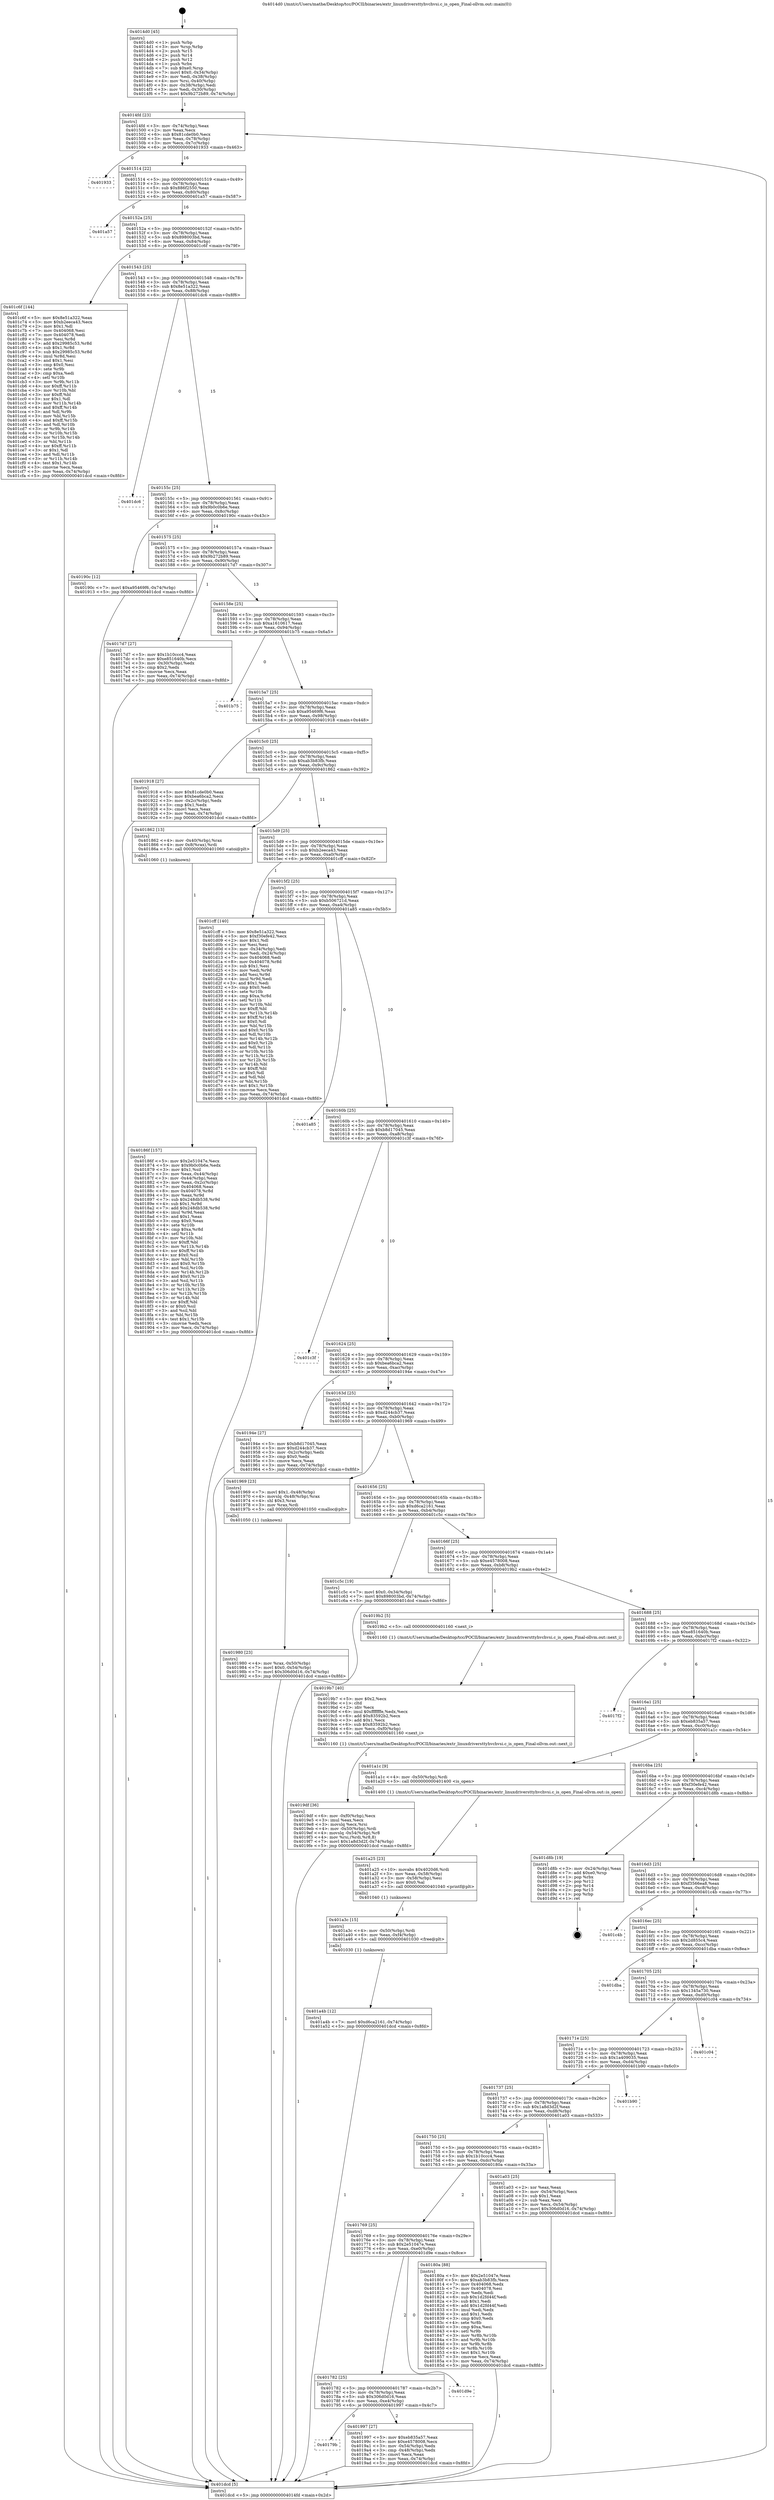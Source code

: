 digraph "0x4014d0" {
  label = "0x4014d0 (/mnt/c/Users/mathe/Desktop/tcc/POCII/binaries/extr_linuxdriversttyhvchvsi.c_is_open_Final-ollvm.out::main(0))"
  labelloc = "t"
  node[shape=record]

  Entry [label="",width=0.3,height=0.3,shape=circle,fillcolor=black,style=filled]
  "0x4014fd" [label="{
     0x4014fd [23]\l
     | [instrs]\l
     &nbsp;&nbsp;0x4014fd \<+3\>: mov -0x74(%rbp),%eax\l
     &nbsp;&nbsp;0x401500 \<+2\>: mov %eax,%ecx\l
     &nbsp;&nbsp;0x401502 \<+6\>: sub $0x81cde0b0,%ecx\l
     &nbsp;&nbsp;0x401508 \<+3\>: mov %eax,-0x78(%rbp)\l
     &nbsp;&nbsp;0x40150b \<+3\>: mov %ecx,-0x7c(%rbp)\l
     &nbsp;&nbsp;0x40150e \<+6\>: je 0000000000401933 \<main+0x463\>\l
  }"]
  "0x401933" [label="{
     0x401933\l
  }", style=dashed]
  "0x401514" [label="{
     0x401514 [22]\l
     | [instrs]\l
     &nbsp;&nbsp;0x401514 \<+5\>: jmp 0000000000401519 \<main+0x49\>\l
     &nbsp;&nbsp;0x401519 \<+3\>: mov -0x78(%rbp),%eax\l
     &nbsp;&nbsp;0x40151c \<+5\>: sub $0x886f2550,%eax\l
     &nbsp;&nbsp;0x401521 \<+3\>: mov %eax,-0x80(%rbp)\l
     &nbsp;&nbsp;0x401524 \<+6\>: je 0000000000401a57 \<main+0x587\>\l
  }"]
  Exit [label="",width=0.3,height=0.3,shape=circle,fillcolor=black,style=filled,peripheries=2]
  "0x401a57" [label="{
     0x401a57\l
  }", style=dashed]
  "0x40152a" [label="{
     0x40152a [25]\l
     | [instrs]\l
     &nbsp;&nbsp;0x40152a \<+5\>: jmp 000000000040152f \<main+0x5f\>\l
     &nbsp;&nbsp;0x40152f \<+3\>: mov -0x78(%rbp),%eax\l
     &nbsp;&nbsp;0x401532 \<+5\>: sub $0x898003bd,%eax\l
     &nbsp;&nbsp;0x401537 \<+6\>: mov %eax,-0x84(%rbp)\l
     &nbsp;&nbsp;0x40153d \<+6\>: je 0000000000401c6f \<main+0x79f\>\l
  }"]
  "0x401a4b" [label="{
     0x401a4b [12]\l
     | [instrs]\l
     &nbsp;&nbsp;0x401a4b \<+7\>: movl $0xd6ca2161,-0x74(%rbp)\l
     &nbsp;&nbsp;0x401a52 \<+5\>: jmp 0000000000401dcd \<main+0x8fd\>\l
  }"]
  "0x401c6f" [label="{
     0x401c6f [144]\l
     | [instrs]\l
     &nbsp;&nbsp;0x401c6f \<+5\>: mov $0x8e51a322,%eax\l
     &nbsp;&nbsp;0x401c74 \<+5\>: mov $0xb2eeca43,%ecx\l
     &nbsp;&nbsp;0x401c79 \<+2\>: mov $0x1,%dl\l
     &nbsp;&nbsp;0x401c7b \<+7\>: mov 0x404068,%esi\l
     &nbsp;&nbsp;0x401c82 \<+7\>: mov 0x404078,%edi\l
     &nbsp;&nbsp;0x401c89 \<+3\>: mov %esi,%r8d\l
     &nbsp;&nbsp;0x401c8c \<+7\>: add $0x29985c53,%r8d\l
     &nbsp;&nbsp;0x401c93 \<+4\>: sub $0x1,%r8d\l
     &nbsp;&nbsp;0x401c97 \<+7\>: sub $0x29985c53,%r8d\l
     &nbsp;&nbsp;0x401c9e \<+4\>: imul %r8d,%esi\l
     &nbsp;&nbsp;0x401ca2 \<+3\>: and $0x1,%esi\l
     &nbsp;&nbsp;0x401ca5 \<+3\>: cmp $0x0,%esi\l
     &nbsp;&nbsp;0x401ca8 \<+4\>: sete %r9b\l
     &nbsp;&nbsp;0x401cac \<+3\>: cmp $0xa,%edi\l
     &nbsp;&nbsp;0x401caf \<+4\>: setl %r10b\l
     &nbsp;&nbsp;0x401cb3 \<+3\>: mov %r9b,%r11b\l
     &nbsp;&nbsp;0x401cb6 \<+4\>: xor $0xff,%r11b\l
     &nbsp;&nbsp;0x401cba \<+3\>: mov %r10b,%bl\l
     &nbsp;&nbsp;0x401cbd \<+3\>: xor $0xff,%bl\l
     &nbsp;&nbsp;0x401cc0 \<+3\>: xor $0x1,%dl\l
     &nbsp;&nbsp;0x401cc3 \<+3\>: mov %r11b,%r14b\l
     &nbsp;&nbsp;0x401cc6 \<+4\>: and $0xff,%r14b\l
     &nbsp;&nbsp;0x401cca \<+3\>: and %dl,%r9b\l
     &nbsp;&nbsp;0x401ccd \<+3\>: mov %bl,%r15b\l
     &nbsp;&nbsp;0x401cd0 \<+4\>: and $0xff,%r15b\l
     &nbsp;&nbsp;0x401cd4 \<+3\>: and %dl,%r10b\l
     &nbsp;&nbsp;0x401cd7 \<+3\>: or %r9b,%r14b\l
     &nbsp;&nbsp;0x401cda \<+3\>: or %r10b,%r15b\l
     &nbsp;&nbsp;0x401cdd \<+3\>: xor %r15b,%r14b\l
     &nbsp;&nbsp;0x401ce0 \<+3\>: or %bl,%r11b\l
     &nbsp;&nbsp;0x401ce3 \<+4\>: xor $0xff,%r11b\l
     &nbsp;&nbsp;0x401ce7 \<+3\>: or $0x1,%dl\l
     &nbsp;&nbsp;0x401cea \<+3\>: and %dl,%r11b\l
     &nbsp;&nbsp;0x401ced \<+3\>: or %r11b,%r14b\l
     &nbsp;&nbsp;0x401cf0 \<+4\>: test $0x1,%r14b\l
     &nbsp;&nbsp;0x401cf4 \<+3\>: cmovne %ecx,%eax\l
     &nbsp;&nbsp;0x401cf7 \<+3\>: mov %eax,-0x74(%rbp)\l
     &nbsp;&nbsp;0x401cfa \<+5\>: jmp 0000000000401dcd \<main+0x8fd\>\l
  }"]
  "0x401543" [label="{
     0x401543 [25]\l
     | [instrs]\l
     &nbsp;&nbsp;0x401543 \<+5\>: jmp 0000000000401548 \<main+0x78\>\l
     &nbsp;&nbsp;0x401548 \<+3\>: mov -0x78(%rbp),%eax\l
     &nbsp;&nbsp;0x40154b \<+5\>: sub $0x8e51a322,%eax\l
     &nbsp;&nbsp;0x401550 \<+6\>: mov %eax,-0x88(%rbp)\l
     &nbsp;&nbsp;0x401556 \<+6\>: je 0000000000401dc6 \<main+0x8f6\>\l
  }"]
  "0x401a3c" [label="{
     0x401a3c [15]\l
     | [instrs]\l
     &nbsp;&nbsp;0x401a3c \<+4\>: mov -0x50(%rbp),%rdi\l
     &nbsp;&nbsp;0x401a40 \<+6\>: mov %eax,-0xf4(%rbp)\l
     &nbsp;&nbsp;0x401a46 \<+5\>: call 0000000000401030 \<free@plt\>\l
     | [calls]\l
     &nbsp;&nbsp;0x401030 \{1\} (unknown)\l
  }"]
  "0x401dc6" [label="{
     0x401dc6\l
  }", style=dashed]
  "0x40155c" [label="{
     0x40155c [25]\l
     | [instrs]\l
     &nbsp;&nbsp;0x40155c \<+5\>: jmp 0000000000401561 \<main+0x91\>\l
     &nbsp;&nbsp;0x401561 \<+3\>: mov -0x78(%rbp),%eax\l
     &nbsp;&nbsp;0x401564 \<+5\>: sub $0x9b0c0b6e,%eax\l
     &nbsp;&nbsp;0x401569 \<+6\>: mov %eax,-0x8c(%rbp)\l
     &nbsp;&nbsp;0x40156f \<+6\>: je 000000000040190c \<main+0x43c\>\l
  }"]
  "0x401a25" [label="{
     0x401a25 [23]\l
     | [instrs]\l
     &nbsp;&nbsp;0x401a25 \<+10\>: movabs $0x4020d6,%rdi\l
     &nbsp;&nbsp;0x401a2f \<+3\>: mov %eax,-0x58(%rbp)\l
     &nbsp;&nbsp;0x401a32 \<+3\>: mov -0x58(%rbp),%esi\l
     &nbsp;&nbsp;0x401a35 \<+2\>: mov $0x0,%al\l
     &nbsp;&nbsp;0x401a37 \<+5\>: call 0000000000401040 \<printf@plt\>\l
     | [calls]\l
     &nbsp;&nbsp;0x401040 \{1\} (unknown)\l
  }"]
  "0x40190c" [label="{
     0x40190c [12]\l
     | [instrs]\l
     &nbsp;&nbsp;0x40190c \<+7\>: movl $0xa95469f6,-0x74(%rbp)\l
     &nbsp;&nbsp;0x401913 \<+5\>: jmp 0000000000401dcd \<main+0x8fd\>\l
  }"]
  "0x401575" [label="{
     0x401575 [25]\l
     | [instrs]\l
     &nbsp;&nbsp;0x401575 \<+5\>: jmp 000000000040157a \<main+0xaa\>\l
     &nbsp;&nbsp;0x40157a \<+3\>: mov -0x78(%rbp),%eax\l
     &nbsp;&nbsp;0x40157d \<+5\>: sub $0x9b272b89,%eax\l
     &nbsp;&nbsp;0x401582 \<+6\>: mov %eax,-0x90(%rbp)\l
     &nbsp;&nbsp;0x401588 \<+6\>: je 00000000004017d7 \<main+0x307\>\l
  }"]
  "0x4019df" [label="{
     0x4019df [36]\l
     | [instrs]\l
     &nbsp;&nbsp;0x4019df \<+6\>: mov -0xf0(%rbp),%ecx\l
     &nbsp;&nbsp;0x4019e5 \<+3\>: imul %eax,%ecx\l
     &nbsp;&nbsp;0x4019e8 \<+3\>: movslq %ecx,%rsi\l
     &nbsp;&nbsp;0x4019eb \<+4\>: mov -0x50(%rbp),%rdi\l
     &nbsp;&nbsp;0x4019ef \<+4\>: movslq -0x54(%rbp),%r8\l
     &nbsp;&nbsp;0x4019f3 \<+4\>: mov %rsi,(%rdi,%r8,8)\l
     &nbsp;&nbsp;0x4019f7 \<+7\>: movl $0x1a8d3d2f,-0x74(%rbp)\l
     &nbsp;&nbsp;0x4019fe \<+5\>: jmp 0000000000401dcd \<main+0x8fd\>\l
  }"]
  "0x4017d7" [label="{
     0x4017d7 [27]\l
     | [instrs]\l
     &nbsp;&nbsp;0x4017d7 \<+5\>: mov $0x1b10ccc4,%eax\l
     &nbsp;&nbsp;0x4017dc \<+5\>: mov $0xe851640b,%ecx\l
     &nbsp;&nbsp;0x4017e1 \<+3\>: mov -0x30(%rbp),%edx\l
     &nbsp;&nbsp;0x4017e4 \<+3\>: cmp $0x2,%edx\l
     &nbsp;&nbsp;0x4017e7 \<+3\>: cmovne %ecx,%eax\l
     &nbsp;&nbsp;0x4017ea \<+3\>: mov %eax,-0x74(%rbp)\l
     &nbsp;&nbsp;0x4017ed \<+5\>: jmp 0000000000401dcd \<main+0x8fd\>\l
  }"]
  "0x40158e" [label="{
     0x40158e [25]\l
     | [instrs]\l
     &nbsp;&nbsp;0x40158e \<+5\>: jmp 0000000000401593 \<main+0xc3\>\l
     &nbsp;&nbsp;0x401593 \<+3\>: mov -0x78(%rbp),%eax\l
     &nbsp;&nbsp;0x401596 \<+5\>: sub $0xa1610617,%eax\l
     &nbsp;&nbsp;0x40159b \<+6\>: mov %eax,-0x94(%rbp)\l
     &nbsp;&nbsp;0x4015a1 \<+6\>: je 0000000000401b75 \<main+0x6a5\>\l
  }"]
  "0x401dcd" [label="{
     0x401dcd [5]\l
     | [instrs]\l
     &nbsp;&nbsp;0x401dcd \<+5\>: jmp 00000000004014fd \<main+0x2d\>\l
  }"]
  "0x4014d0" [label="{
     0x4014d0 [45]\l
     | [instrs]\l
     &nbsp;&nbsp;0x4014d0 \<+1\>: push %rbp\l
     &nbsp;&nbsp;0x4014d1 \<+3\>: mov %rsp,%rbp\l
     &nbsp;&nbsp;0x4014d4 \<+2\>: push %r15\l
     &nbsp;&nbsp;0x4014d6 \<+2\>: push %r14\l
     &nbsp;&nbsp;0x4014d8 \<+2\>: push %r12\l
     &nbsp;&nbsp;0x4014da \<+1\>: push %rbx\l
     &nbsp;&nbsp;0x4014db \<+7\>: sub $0xe0,%rsp\l
     &nbsp;&nbsp;0x4014e2 \<+7\>: movl $0x0,-0x34(%rbp)\l
     &nbsp;&nbsp;0x4014e9 \<+3\>: mov %edi,-0x38(%rbp)\l
     &nbsp;&nbsp;0x4014ec \<+4\>: mov %rsi,-0x40(%rbp)\l
     &nbsp;&nbsp;0x4014f0 \<+3\>: mov -0x38(%rbp),%edi\l
     &nbsp;&nbsp;0x4014f3 \<+3\>: mov %edi,-0x30(%rbp)\l
     &nbsp;&nbsp;0x4014f6 \<+7\>: movl $0x9b272b89,-0x74(%rbp)\l
  }"]
  "0x4019b7" [label="{
     0x4019b7 [40]\l
     | [instrs]\l
     &nbsp;&nbsp;0x4019b7 \<+5\>: mov $0x2,%ecx\l
     &nbsp;&nbsp;0x4019bc \<+1\>: cltd\l
     &nbsp;&nbsp;0x4019bd \<+2\>: idiv %ecx\l
     &nbsp;&nbsp;0x4019bf \<+6\>: imul $0xfffffffe,%edx,%ecx\l
     &nbsp;&nbsp;0x4019c5 \<+6\>: add $0x83592b2,%ecx\l
     &nbsp;&nbsp;0x4019cb \<+3\>: add $0x1,%ecx\l
     &nbsp;&nbsp;0x4019ce \<+6\>: sub $0x83592b2,%ecx\l
     &nbsp;&nbsp;0x4019d4 \<+6\>: mov %ecx,-0xf0(%rbp)\l
     &nbsp;&nbsp;0x4019da \<+5\>: call 0000000000401160 \<next_i\>\l
     | [calls]\l
     &nbsp;&nbsp;0x401160 \{1\} (/mnt/c/Users/mathe/Desktop/tcc/POCII/binaries/extr_linuxdriversttyhvchvsi.c_is_open_Final-ollvm.out::next_i)\l
  }"]
  "0x401b75" [label="{
     0x401b75\l
  }", style=dashed]
  "0x4015a7" [label="{
     0x4015a7 [25]\l
     | [instrs]\l
     &nbsp;&nbsp;0x4015a7 \<+5\>: jmp 00000000004015ac \<main+0xdc\>\l
     &nbsp;&nbsp;0x4015ac \<+3\>: mov -0x78(%rbp),%eax\l
     &nbsp;&nbsp;0x4015af \<+5\>: sub $0xa95469f6,%eax\l
     &nbsp;&nbsp;0x4015b4 \<+6\>: mov %eax,-0x98(%rbp)\l
     &nbsp;&nbsp;0x4015ba \<+6\>: je 0000000000401918 \<main+0x448\>\l
  }"]
  "0x40179b" [label="{
     0x40179b\l
  }", style=dashed]
  "0x401918" [label="{
     0x401918 [27]\l
     | [instrs]\l
     &nbsp;&nbsp;0x401918 \<+5\>: mov $0x81cde0b0,%eax\l
     &nbsp;&nbsp;0x40191d \<+5\>: mov $0xbea6bca2,%ecx\l
     &nbsp;&nbsp;0x401922 \<+3\>: mov -0x2c(%rbp),%edx\l
     &nbsp;&nbsp;0x401925 \<+3\>: cmp $0x1,%edx\l
     &nbsp;&nbsp;0x401928 \<+3\>: cmovl %ecx,%eax\l
     &nbsp;&nbsp;0x40192b \<+3\>: mov %eax,-0x74(%rbp)\l
     &nbsp;&nbsp;0x40192e \<+5\>: jmp 0000000000401dcd \<main+0x8fd\>\l
  }"]
  "0x4015c0" [label="{
     0x4015c0 [25]\l
     | [instrs]\l
     &nbsp;&nbsp;0x4015c0 \<+5\>: jmp 00000000004015c5 \<main+0xf5\>\l
     &nbsp;&nbsp;0x4015c5 \<+3\>: mov -0x78(%rbp),%eax\l
     &nbsp;&nbsp;0x4015c8 \<+5\>: sub $0xab3b83fb,%eax\l
     &nbsp;&nbsp;0x4015cd \<+6\>: mov %eax,-0x9c(%rbp)\l
     &nbsp;&nbsp;0x4015d3 \<+6\>: je 0000000000401862 \<main+0x392\>\l
  }"]
  "0x401997" [label="{
     0x401997 [27]\l
     | [instrs]\l
     &nbsp;&nbsp;0x401997 \<+5\>: mov $0xeb835a57,%eax\l
     &nbsp;&nbsp;0x40199c \<+5\>: mov $0xe4578008,%ecx\l
     &nbsp;&nbsp;0x4019a1 \<+3\>: mov -0x54(%rbp),%edx\l
     &nbsp;&nbsp;0x4019a4 \<+3\>: cmp -0x48(%rbp),%edx\l
     &nbsp;&nbsp;0x4019a7 \<+3\>: cmovl %ecx,%eax\l
     &nbsp;&nbsp;0x4019aa \<+3\>: mov %eax,-0x74(%rbp)\l
     &nbsp;&nbsp;0x4019ad \<+5\>: jmp 0000000000401dcd \<main+0x8fd\>\l
  }"]
  "0x401862" [label="{
     0x401862 [13]\l
     | [instrs]\l
     &nbsp;&nbsp;0x401862 \<+4\>: mov -0x40(%rbp),%rax\l
     &nbsp;&nbsp;0x401866 \<+4\>: mov 0x8(%rax),%rdi\l
     &nbsp;&nbsp;0x40186a \<+5\>: call 0000000000401060 \<atoi@plt\>\l
     | [calls]\l
     &nbsp;&nbsp;0x401060 \{1\} (unknown)\l
  }"]
  "0x4015d9" [label="{
     0x4015d9 [25]\l
     | [instrs]\l
     &nbsp;&nbsp;0x4015d9 \<+5\>: jmp 00000000004015de \<main+0x10e\>\l
     &nbsp;&nbsp;0x4015de \<+3\>: mov -0x78(%rbp),%eax\l
     &nbsp;&nbsp;0x4015e1 \<+5\>: sub $0xb2eeca43,%eax\l
     &nbsp;&nbsp;0x4015e6 \<+6\>: mov %eax,-0xa0(%rbp)\l
     &nbsp;&nbsp;0x4015ec \<+6\>: je 0000000000401cff \<main+0x82f\>\l
  }"]
  "0x401782" [label="{
     0x401782 [25]\l
     | [instrs]\l
     &nbsp;&nbsp;0x401782 \<+5\>: jmp 0000000000401787 \<main+0x2b7\>\l
     &nbsp;&nbsp;0x401787 \<+3\>: mov -0x78(%rbp),%eax\l
     &nbsp;&nbsp;0x40178a \<+5\>: sub $0x306d0d16,%eax\l
     &nbsp;&nbsp;0x40178f \<+6\>: mov %eax,-0xe4(%rbp)\l
     &nbsp;&nbsp;0x401795 \<+6\>: je 0000000000401997 \<main+0x4c7\>\l
  }"]
  "0x401cff" [label="{
     0x401cff [140]\l
     | [instrs]\l
     &nbsp;&nbsp;0x401cff \<+5\>: mov $0x8e51a322,%eax\l
     &nbsp;&nbsp;0x401d04 \<+5\>: mov $0xf30efe42,%ecx\l
     &nbsp;&nbsp;0x401d09 \<+2\>: mov $0x1,%dl\l
     &nbsp;&nbsp;0x401d0b \<+2\>: xor %esi,%esi\l
     &nbsp;&nbsp;0x401d0d \<+3\>: mov -0x34(%rbp),%edi\l
     &nbsp;&nbsp;0x401d10 \<+3\>: mov %edi,-0x24(%rbp)\l
     &nbsp;&nbsp;0x401d13 \<+7\>: mov 0x404068,%edi\l
     &nbsp;&nbsp;0x401d1a \<+8\>: mov 0x404078,%r8d\l
     &nbsp;&nbsp;0x401d22 \<+3\>: sub $0x1,%esi\l
     &nbsp;&nbsp;0x401d25 \<+3\>: mov %edi,%r9d\l
     &nbsp;&nbsp;0x401d28 \<+3\>: add %esi,%r9d\l
     &nbsp;&nbsp;0x401d2b \<+4\>: imul %r9d,%edi\l
     &nbsp;&nbsp;0x401d2f \<+3\>: and $0x1,%edi\l
     &nbsp;&nbsp;0x401d32 \<+3\>: cmp $0x0,%edi\l
     &nbsp;&nbsp;0x401d35 \<+4\>: sete %r10b\l
     &nbsp;&nbsp;0x401d39 \<+4\>: cmp $0xa,%r8d\l
     &nbsp;&nbsp;0x401d3d \<+4\>: setl %r11b\l
     &nbsp;&nbsp;0x401d41 \<+3\>: mov %r10b,%bl\l
     &nbsp;&nbsp;0x401d44 \<+3\>: xor $0xff,%bl\l
     &nbsp;&nbsp;0x401d47 \<+3\>: mov %r11b,%r14b\l
     &nbsp;&nbsp;0x401d4a \<+4\>: xor $0xff,%r14b\l
     &nbsp;&nbsp;0x401d4e \<+3\>: xor $0x0,%dl\l
     &nbsp;&nbsp;0x401d51 \<+3\>: mov %bl,%r15b\l
     &nbsp;&nbsp;0x401d54 \<+4\>: and $0x0,%r15b\l
     &nbsp;&nbsp;0x401d58 \<+3\>: and %dl,%r10b\l
     &nbsp;&nbsp;0x401d5b \<+3\>: mov %r14b,%r12b\l
     &nbsp;&nbsp;0x401d5e \<+4\>: and $0x0,%r12b\l
     &nbsp;&nbsp;0x401d62 \<+3\>: and %dl,%r11b\l
     &nbsp;&nbsp;0x401d65 \<+3\>: or %r10b,%r15b\l
     &nbsp;&nbsp;0x401d68 \<+3\>: or %r11b,%r12b\l
     &nbsp;&nbsp;0x401d6b \<+3\>: xor %r12b,%r15b\l
     &nbsp;&nbsp;0x401d6e \<+3\>: or %r14b,%bl\l
     &nbsp;&nbsp;0x401d71 \<+3\>: xor $0xff,%bl\l
     &nbsp;&nbsp;0x401d74 \<+3\>: or $0x0,%dl\l
     &nbsp;&nbsp;0x401d77 \<+2\>: and %dl,%bl\l
     &nbsp;&nbsp;0x401d79 \<+3\>: or %bl,%r15b\l
     &nbsp;&nbsp;0x401d7c \<+4\>: test $0x1,%r15b\l
     &nbsp;&nbsp;0x401d80 \<+3\>: cmovne %ecx,%eax\l
     &nbsp;&nbsp;0x401d83 \<+3\>: mov %eax,-0x74(%rbp)\l
     &nbsp;&nbsp;0x401d86 \<+5\>: jmp 0000000000401dcd \<main+0x8fd\>\l
  }"]
  "0x4015f2" [label="{
     0x4015f2 [25]\l
     | [instrs]\l
     &nbsp;&nbsp;0x4015f2 \<+5\>: jmp 00000000004015f7 \<main+0x127\>\l
     &nbsp;&nbsp;0x4015f7 \<+3\>: mov -0x78(%rbp),%eax\l
     &nbsp;&nbsp;0x4015fa \<+5\>: sub $0xb506721d,%eax\l
     &nbsp;&nbsp;0x4015ff \<+6\>: mov %eax,-0xa4(%rbp)\l
     &nbsp;&nbsp;0x401605 \<+6\>: je 0000000000401a85 \<main+0x5b5\>\l
  }"]
  "0x401d9e" [label="{
     0x401d9e\l
  }", style=dashed]
  "0x401a85" [label="{
     0x401a85\l
  }", style=dashed]
  "0x40160b" [label="{
     0x40160b [25]\l
     | [instrs]\l
     &nbsp;&nbsp;0x40160b \<+5\>: jmp 0000000000401610 \<main+0x140\>\l
     &nbsp;&nbsp;0x401610 \<+3\>: mov -0x78(%rbp),%eax\l
     &nbsp;&nbsp;0x401613 \<+5\>: sub $0xb8d17045,%eax\l
     &nbsp;&nbsp;0x401618 \<+6\>: mov %eax,-0xa8(%rbp)\l
     &nbsp;&nbsp;0x40161e \<+6\>: je 0000000000401c3f \<main+0x76f\>\l
  }"]
  "0x401980" [label="{
     0x401980 [23]\l
     | [instrs]\l
     &nbsp;&nbsp;0x401980 \<+4\>: mov %rax,-0x50(%rbp)\l
     &nbsp;&nbsp;0x401984 \<+7\>: movl $0x0,-0x54(%rbp)\l
     &nbsp;&nbsp;0x40198b \<+7\>: movl $0x306d0d16,-0x74(%rbp)\l
     &nbsp;&nbsp;0x401992 \<+5\>: jmp 0000000000401dcd \<main+0x8fd\>\l
  }"]
  "0x401c3f" [label="{
     0x401c3f\l
  }", style=dashed]
  "0x401624" [label="{
     0x401624 [25]\l
     | [instrs]\l
     &nbsp;&nbsp;0x401624 \<+5\>: jmp 0000000000401629 \<main+0x159\>\l
     &nbsp;&nbsp;0x401629 \<+3\>: mov -0x78(%rbp),%eax\l
     &nbsp;&nbsp;0x40162c \<+5\>: sub $0xbea6bca2,%eax\l
     &nbsp;&nbsp;0x401631 \<+6\>: mov %eax,-0xac(%rbp)\l
     &nbsp;&nbsp;0x401637 \<+6\>: je 000000000040194e \<main+0x47e\>\l
  }"]
  "0x40186f" [label="{
     0x40186f [157]\l
     | [instrs]\l
     &nbsp;&nbsp;0x40186f \<+5\>: mov $0x2e51047e,%ecx\l
     &nbsp;&nbsp;0x401874 \<+5\>: mov $0x9b0c0b6e,%edx\l
     &nbsp;&nbsp;0x401879 \<+3\>: mov $0x1,%sil\l
     &nbsp;&nbsp;0x40187c \<+3\>: mov %eax,-0x44(%rbp)\l
     &nbsp;&nbsp;0x40187f \<+3\>: mov -0x44(%rbp),%eax\l
     &nbsp;&nbsp;0x401882 \<+3\>: mov %eax,-0x2c(%rbp)\l
     &nbsp;&nbsp;0x401885 \<+7\>: mov 0x404068,%eax\l
     &nbsp;&nbsp;0x40188c \<+8\>: mov 0x404078,%r8d\l
     &nbsp;&nbsp;0x401894 \<+3\>: mov %eax,%r9d\l
     &nbsp;&nbsp;0x401897 \<+7\>: sub $0x248db538,%r9d\l
     &nbsp;&nbsp;0x40189e \<+4\>: sub $0x1,%r9d\l
     &nbsp;&nbsp;0x4018a2 \<+7\>: add $0x248db538,%r9d\l
     &nbsp;&nbsp;0x4018a9 \<+4\>: imul %r9d,%eax\l
     &nbsp;&nbsp;0x4018ad \<+3\>: and $0x1,%eax\l
     &nbsp;&nbsp;0x4018b0 \<+3\>: cmp $0x0,%eax\l
     &nbsp;&nbsp;0x4018b3 \<+4\>: sete %r10b\l
     &nbsp;&nbsp;0x4018b7 \<+4\>: cmp $0xa,%r8d\l
     &nbsp;&nbsp;0x4018bb \<+4\>: setl %r11b\l
     &nbsp;&nbsp;0x4018bf \<+3\>: mov %r10b,%bl\l
     &nbsp;&nbsp;0x4018c2 \<+3\>: xor $0xff,%bl\l
     &nbsp;&nbsp;0x4018c5 \<+3\>: mov %r11b,%r14b\l
     &nbsp;&nbsp;0x4018c8 \<+4\>: xor $0xff,%r14b\l
     &nbsp;&nbsp;0x4018cc \<+4\>: xor $0x0,%sil\l
     &nbsp;&nbsp;0x4018d0 \<+3\>: mov %bl,%r15b\l
     &nbsp;&nbsp;0x4018d3 \<+4\>: and $0x0,%r15b\l
     &nbsp;&nbsp;0x4018d7 \<+3\>: and %sil,%r10b\l
     &nbsp;&nbsp;0x4018da \<+3\>: mov %r14b,%r12b\l
     &nbsp;&nbsp;0x4018dd \<+4\>: and $0x0,%r12b\l
     &nbsp;&nbsp;0x4018e1 \<+3\>: and %sil,%r11b\l
     &nbsp;&nbsp;0x4018e4 \<+3\>: or %r10b,%r15b\l
     &nbsp;&nbsp;0x4018e7 \<+3\>: or %r11b,%r12b\l
     &nbsp;&nbsp;0x4018ea \<+3\>: xor %r12b,%r15b\l
     &nbsp;&nbsp;0x4018ed \<+3\>: or %r14b,%bl\l
     &nbsp;&nbsp;0x4018f0 \<+3\>: xor $0xff,%bl\l
     &nbsp;&nbsp;0x4018f3 \<+4\>: or $0x0,%sil\l
     &nbsp;&nbsp;0x4018f7 \<+3\>: and %sil,%bl\l
     &nbsp;&nbsp;0x4018fa \<+3\>: or %bl,%r15b\l
     &nbsp;&nbsp;0x4018fd \<+4\>: test $0x1,%r15b\l
     &nbsp;&nbsp;0x401901 \<+3\>: cmovne %edx,%ecx\l
     &nbsp;&nbsp;0x401904 \<+3\>: mov %ecx,-0x74(%rbp)\l
     &nbsp;&nbsp;0x401907 \<+5\>: jmp 0000000000401dcd \<main+0x8fd\>\l
  }"]
  "0x40194e" [label="{
     0x40194e [27]\l
     | [instrs]\l
     &nbsp;&nbsp;0x40194e \<+5\>: mov $0xb8d17045,%eax\l
     &nbsp;&nbsp;0x401953 \<+5\>: mov $0xd244cb37,%ecx\l
     &nbsp;&nbsp;0x401958 \<+3\>: mov -0x2c(%rbp),%edx\l
     &nbsp;&nbsp;0x40195b \<+3\>: cmp $0x0,%edx\l
     &nbsp;&nbsp;0x40195e \<+3\>: cmove %ecx,%eax\l
     &nbsp;&nbsp;0x401961 \<+3\>: mov %eax,-0x74(%rbp)\l
     &nbsp;&nbsp;0x401964 \<+5\>: jmp 0000000000401dcd \<main+0x8fd\>\l
  }"]
  "0x40163d" [label="{
     0x40163d [25]\l
     | [instrs]\l
     &nbsp;&nbsp;0x40163d \<+5\>: jmp 0000000000401642 \<main+0x172\>\l
     &nbsp;&nbsp;0x401642 \<+3\>: mov -0x78(%rbp),%eax\l
     &nbsp;&nbsp;0x401645 \<+5\>: sub $0xd244cb37,%eax\l
     &nbsp;&nbsp;0x40164a \<+6\>: mov %eax,-0xb0(%rbp)\l
     &nbsp;&nbsp;0x401650 \<+6\>: je 0000000000401969 \<main+0x499\>\l
  }"]
  "0x401769" [label="{
     0x401769 [25]\l
     | [instrs]\l
     &nbsp;&nbsp;0x401769 \<+5\>: jmp 000000000040176e \<main+0x29e\>\l
     &nbsp;&nbsp;0x40176e \<+3\>: mov -0x78(%rbp),%eax\l
     &nbsp;&nbsp;0x401771 \<+5\>: sub $0x2e51047e,%eax\l
     &nbsp;&nbsp;0x401776 \<+6\>: mov %eax,-0xe0(%rbp)\l
     &nbsp;&nbsp;0x40177c \<+6\>: je 0000000000401d9e \<main+0x8ce\>\l
  }"]
  "0x401969" [label="{
     0x401969 [23]\l
     | [instrs]\l
     &nbsp;&nbsp;0x401969 \<+7\>: movl $0x1,-0x48(%rbp)\l
     &nbsp;&nbsp;0x401970 \<+4\>: movslq -0x48(%rbp),%rax\l
     &nbsp;&nbsp;0x401974 \<+4\>: shl $0x3,%rax\l
     &nbsp;&nbsp;0x401978 \<+3\>: mov %rax,%rdi\l
     &nbsp;&nbsp;0x40197b \<+5\>: call 0000000000401050 \<malloc@plt\>\l
     | [calls]\l
     &nbsp;&nbsp;0x401050 \{1\} (unknown)\l
  }"]
  "0x401656" [label="{
     0x401656 [25]\l
     | [instrs]\l
     &nbsp;&nbsp;0x401656 \<+5\>: jmp 000000000040165b \<main+0x18b\>\l
     &nbsp;&nbsp;0x40165b \<+3\>: mov -0x78(%rbp),%eax\l
     &nbsp;&nbsp;0x40165e \<+5\>: sub $0xd6ca2161,%eax\l
     &nbsp;&nbsp;0x401663 \<+6\>: mov %eax,-0xb4(%rbp)\l
     &nbsp;&nbsp;0x401669 \<+6\>: je 0000000000401c5c \<main+0x78c\>\l
  }"]
  "0x40180a" [label="{
     0x40180a [88]\l
     | [instrs]\l
     &nbsp;&nbsp;0x40180a \<+5\>: mov $0x2e51047e,%eax\l
     &nbsp;&nbsp;0x40180f \<+5\>: mov $0xab3b83fb,%ecx\l
     &nbsp;&nbsp;0x401814 \<+7\>: mov 0x404068,%edx\l
     &nbsp;&nbsp;0x40181b \<+7\>: mov 0x404078,%esi\l
     &nbsp;&nbsp;0x401822 \<+2\>: mov %edx,%edi\l
     &nbsp;&nbsp;0x401824 \<+6\>: sub $0x1d2fd44f,%edi\l
     &nbsp;&nbsp;0x40182a \<+3\>: sub $0x1,%edi\l
     &nbsp;&nbsp;0x40182d \<+6\>: add $0x1d2fd44f,%edi\l
     &nbsp;&nbsp;0x401833 \<+3\>: imul %edi,%edx\l
     &nbsp;&nbsp;0x401836 \<+3\>: and $0x1,%edx\l
     &nbsp;&nbsp;0x401839 \<+3\>: cmp $0x0,%edx\l
     &nbsp;&nbsp;0x40183c \<+4\>: sete %r8b\l
     &nbsp;&nbsp;0x401840 \<+3\>: cmp $0xa,%esi\l
     &nbsp;&nbsp;0x401843 \<+4\>: setl %r9b\l
     &nbsp;&nbsp;0x401847 \<+3\>: mov %r8b,%r10b\l
     &nbsp;&nbsp;0x40184a \<+3\>: and %r9b,%r10b\l
     &nbsp;&nbsp;0x40184d \<+3\>: xor %r9b,%r8b\l
     &nbsp;&nbsp;0x401850 \<+3\>: or %r8b,%r10b\l
     &nbsp;&nbsp;0x401853 \<+4\>: test $0x1,%r10b\l
     &nbsp;&nbsp;0x401857 \<+3\>: cmovne %ecx,%eax\l
     &nbsp;&nbsp;0x40185a \<+3\>: mov %eax,-0x74(%rbp)\l
     &nbsp;&nbsp;0x40185d \<+5\>: jmp 0000000000401dcd \<main+0x8fd\>\l
  }"]
  "0x401c5c" [label="{
     0x401c5c [19]\l
     | [instrs]\l
     &nbsp;&nbsp;0x401c5c \<+7\>: movl $0x0,-0x34(%rbp)\l
     &nbsp;&nbsp;0x401c63 \<+7\>: movl $0x898003bd,-0x74(%rbp)\l
     &nbsp;&nbsp;0x401c6a \<+5\>: jmp 0000000000401dcd \<main+0x8fd\>\l
  }"]
  "0x40166f" [label="{
     0x40166f [25]\l
     | [instrs]\l
     &nbsp;&nbsp;0x40166f \<+5\>: jmp 0000000000401674 \<main+0x1a4\>\l
     &nbsp;&nbsp;0x401674 \<+3\>: mov -0x78(%rbp),%eax\l
     &nbsp;&nbsp;0x401677 \<+5\>: sub $0xe4578008,%eax\l
     &nbsp;&nbsp;0x40167c \<+6\>: mov %eax,-0xb8(%rbp)\l
     &nbsp;&nbsp;0x401682 \<+6\>: je 00000000004019b2 \<main+0x4e2\>\l
  }"]
  "0x401750" [label="{
     0x401750 [25]\l
     | [instrs]\l
     &nbsp;&nbsp;0x401750 \<+5\>: jmp 0000000000401755 \<main+0x285\>\l
     &nbsp;&nbsp;0x401755 \<+3\>: mov -0x78(%rbp),%eax\l
     &nbsp;&nbsp;0x401758 \<+5\>: sub $0x1b10ccc4,%eax\l
     &nbsp;&nbsp;0x40175d \<+6\>: mov %eax,-0xdc(%rbp)\l
     &nbsp;&nbsp;0x401763 \<+6\>: je 000000000040180a \<main+0x33a\>\l
  }"]
  "0x4019b2" [label="{
     0x4019b2 [5]\l
     | [instrs]\l
     &nbsp;&nbsp;0x4019b2 \<+5\>: call 0000000000401160 \<next_i\>\l
     | [calls]\l
     &nbsp;&nbsp;0x401160 \{1\} (/mnt/c/Users/mathe/Desktop/tcc/POCII/binaries/extr_linuxdriversttyhvchvsi.c_is_open_Final-ollvm.out::next_i)\l
  }"]
  "0x401688" [label="{
     0x401688 [25]\l
     | [instrs]\l
     &nbsp;&nbsp;0x401688 \<+5\>: jmp 000000000040168d \<main+0x1bd\>\l
     &nbsp;&nbsp;0x40168d \<+3\>: mov -0x78(%rbp),%eax\l
     &nbsp;&nbsp;0x401690 \<+5\>: sub $0xe851640b,%eax\l
     &nbsp;&nbsp;0x401695 \<+6\>: mov %eax,-0xbc(%rbp)\l
     &nbsp;&nbsp;0x40169b \<+6\>: je 00000000004017f2 \<main+0x322\>\l
  }"]
  "0x401a03" [label="{
     0x401a03 [25]\l
     | [instrs]\l
     &nbsp;&nbsp;0x401a03 \<+2\>: xor %eax,%eax\l
     &nbsp;&nbsp;0x401a05 \<+3\>: mov -0x54(%rbp),%ecx\l
     &nbsp;&nbsp;0x401a08 \<+3\>: sub $0x1,%eax\l
     &nbsp;&nbsp;0x401a0b \<+2\>: sub %eax,%ecx\l
     &nbsp;&nbsp;0x401a0d \<+3\>: mov %ecx,-0x54(%rbp)\l
     &nbsp;&nbsp;0x401a10 \<+7\>: movl $0x306d0d16,-0x74(%rbp)\l
     &nbsp;&nbsp;0x401a17 \<+5\>: jmp 0000000000401dcd \<main+0x8fd\>\l
  }"]
  "0x4017f2" [label="{
     0x4017f2\l
  }", style=dashed]
  "0x4016a1" [label="{
     0x4016a1 [25]\l
     | [instrs]\l
     &nbsp;&nbsp;0x4016a1 \<+5\>: jmp 00000000004016a6 \<main+0x1d6\>\l
     &nbsp;&nbsp;0x4016a6 \<+3\>: mov -0x78(%rbp),%eax\l
     &nbsp;&nbsp;0x4016a9 \<+5\>: sub $0xeb835a57,%eax\l
     &nbsp;&nbsp;0x4016ae \<+6\>: mov %eax,-0xc0(%rbp)\l
     &nbsp;&nbsp;0x4016b4 \<+6\>: je 0000000000401a1c \<main+0x54c\>\l
  }"]
  "0x401737" [label="{
     0x401737 [25]\l
     | [instrs]\l
     &nbsp;&nbsp;0x401737 \<+5\>: jmp 000000000040173c \<main+0x26c\>\l
     &nbsp;&nbsp;0x40173c \<+3\>: mov -0x78(%rbp),%eax\l
     &nbsp;&nbsp;0x40173f \<+5\>: sub $0x1a8d3d2f,%eax\l
     &nbsp;&nbsp;0x401744 \<+6\>: mov %eax,-0xd8(%rbp)\l
     &nbsp;&nbsp;0x40174a \<+6\>: je 0000000000401a03 \<main+0x533\>\l
  }"]
  "0x401a1c" [label="{
     0x401a1c [9]\l
     | [instrs]\l
     &nbsp;&nbsp;0x401a1c \<+4\>: mov -0x50(%rbp),%rdi\l
     &nbsp;&nbsp;0x401a20 \<+5\>: call 0000000000401400 \<is_open\>\l
     | [calls]\l
     &nbsp;&nbsp;0x401400 \{1\} (/mnt/c/Users/mathe/Desktop/tcc/POCII/binaries/extr_linuxdriversttyhvchvsi.c_is_open_Final-ollvm.out::is_open)\l
  }"]
  "0x4016ba" [label="{
     0x4016ba [25]\l
     | [instrs]\l
     &nbsp;&nbsp;0x4016ba \<+5\>: jmp 00000000004016bf \<main+0x1ef\>\l
     &nbsp;&nbsp;0x4016bf \<+3\>: mov -0x78(%rbp),%eax\l
     &nbsp;&nbsp;0x4016c2 \<+5\>: sub $0xf30efe42,%eax\l
     &nbsp;&nbsp;0x4016c7 \<+6\>: mov %eax,-0xc4(%rbp)\l
     &nbsp;&nbsp;0x4016cd \<+6\>: je 0000000000401d8b \<main+0x8bb\>\l
  }"]
  "0x401b90" [label="{
     0x401b90\l
  }", style=dashed]
  "0x401d8b" [label="{
     0x401d8b [19]\l
     | [instrs]\l
     &nbsp;&nbsp;0x401d8b \<+3\>: mov -0x24(%rbp),%eax\l
     &nbsp;&nbsp;0x401d8e \<+7\>: add $0xe0,%rsp\l
     &nbsp;&nbsp;0x401d95 \<+1\>: pop %rbx\l
     &nbsp;&nbsp;0x401d96 \<+2\>: pop %r12\l
     &nbsp;&nbsp;0x401d98 \<+2\>: pop %r14\l
     &nbsp;&nbsp;0x401d9a \<+2\>: pop %r15\l
     &nbsp;&nbsp;0x401d9c \<+1\>: pop %rbp\l
     &nbsp;&nbsp;0x401d9d \<+1\>: ret\l
  }"]
  "0x4016d3" [label="{
     0x4016d3 [25]\l
     | [instrs]\l
     &nbsp;&nbsp;0x4016d3 \<+5\>: jmp 00000000004016d8 \<main+0x208\>\l
     &nbsp;&nbsp;0x4016d8 \<+3\>: mov -0x78(%rbp),%eax\l
     &nbsp;&nbsp;0x4016db \<+5\>: sub $0xf3566ea8,%eax\l
     &nbsp;&nbsp;0x4016e0 \<+6\>: mov %eax,-0xc8(%rbp)\l
     &nbsp;&nbsp;0x4016e6 \<+6\>: je 0000000000401c4b \<main+0x77b\>\l
  }"]
  "0x40171e" [label="{
     0x40171e [25]\l
     | [instrs]\l
     &nbsp;&nbsp;0x40171e \<+5\>: jmp 0000000000401723 \<main+0x253\>\l
     &nbsp;&nbsp;0x401723 \<+3\>: mov -0x78(%rbp),%eax\l
     &nbsp;&nbsp;0x401726 \<+5\>: sub $0x1a409035,%eax\l
     &nbsp;&nbsp;0x40172b \<+6\>: mov %eax,-0xd4(%rbp)\l
     &nbsp;&nbsp;0x401731 \<+6\>: je 0000000000401b90 \<main+0x6c0\>\l
  }"]
  "0x401c4b" [label="{
     0x401c4b\l
  }", style=dashed]
  "0x4016ec" [label="{
     0x4016ec [25]\l
     | [instrs]\l
     &nbsp;&nbsp;0x4016ec \<+5\>: jmp 00000000004016f1 \<main+0x221\>\l
     &nbsp;&nbsp;0x4016f1 \<+3\>: mov -0x78(%rbp),%eax\l
     &nbsp;&nbsp;0x4016f4 \<+5\>: sub $0x2d855c4,%eax\l
     &nbsp;&nbsp;0x4016f9 \<+6\>: mov %eax,-0xcc(%rbp)\l
     &nbsp;&nbsp;0x4016ff \<+6\>: je 0000000000401dba \<main+0x8ea\>\l
  }"]
  "0x401c04" [label="{
     0x401c04\l
  }", style=dashed]
  "0x401dba" [label="{
     0x401dba\l
  }", style=dashed]
  "0x401705" [label="{
     0x401705 [25]\l
     | [instrs]\l
     &nbsp;&nbsp;0x401705 \<+5\>: jmp 000000000040170a \<main+0x23a\>\l
     &nbsp;&nbsp;0x40170a \<+3\>: mov -0x78(%rbp),%eax\l
     &nbsp;&nbsp;0x40170d \<+5\>: sub $0x1345a730,%eax\l
     &nbsp;&nbsp;0x401712 \<+6\>: mov %eax,-0xd0(%rbp)\l
     &nbsp;&nbsp;0x401718 \<+6\>: je 0000000000401c04 \<main+0x734\>\l
  }"]
  Entry -> "0x4014d0" [label=" 1"]
  "0x4014fd" -> "0x401933" [label=" 0"]
  "0x4014fd" -> "0x401514" [label=" 16"]
  "0x401d8b" -> Exit [label=" 1"]
  "0x401514" -> "0x401a57" [label=" 0"]
  "0x401514" -> "0x40152a" [label=" 16"]
  "0x401cff" -> "0x401dcd" [label=" 1"]
  "0x40152a" -> "0x401c6f" [label=" 1"]
  "0x40152a" -> "0x401543" [label=" 15"]
  "0x401c6f" -> "0x401dcd" [label=" 1"]
  "0x401543" -> "0x401dc6" [label=" 0"]
  "0x401543" -> "0x40155c" [label=" 15"]
  "0x401c5c" -> "0x401dcd" [label=" 1"]
  "0x40155c" -> "0x40190c" [label=" 1"]
  "0x40155c" -> "0x401575" [label=" 14"]
  "0x401a4b" -> "0x401dcd" [label=" 1"]
  "0x401575" -> "0x4017d7" [label=" 1"]
  "0x401575" -> "0x40158e" [label=" 13"]
  "0x4017d7" -> "0x401dcd" [label=" 1"]
  "0x4014d0" -> "0x4014fd" [label=" 1"]
  "0x401dcd" -> "0x4014fd" [label=" 15"]
  "0x401a3c" -> "0x401a4b" [label=" 1"]
  "0x40158e" -> "0x401b75" [label=" 0"]
  "0x40158e" -> "0x4015a7" [label=" 13"]
  "0x401a25" -> "0x401a3c" [label=" 1"]
  "0x4015a7" -> "0x401918" [label=" 1"]
  "0x4015a7" -> "0x4015c0" [label=" 12"]
  "0x401a1c" -> "0x401a25" [label=" 1"]
  "0x4015c0" -> "0x401862" [label=" 1"]
  "0x4015c0" -> "0x4015d9" [label=" 11"]
  "0x401a03" -> "0x401dcd" [label=" 1"]
  "0x4015d9" -> "0x401cff" [label=" 1"]
  "0x4015d9" -> "0x4015f2" [label=" 10"]
  "0x4019b7" -> "0x4019df" [label=" 1"]
  "0x4015f2" -> "0x401a85" [label=" 0"]
  "0x4015f2" -> "0x40160b" [label=" 10"]
  "0x4019b2" -> "0x4019b7" [label=" 1"]
  "0x40160b" -> "0x401c3f" [label=" 0"]
  "0x40160b" -> "0x401624" [label=" 10"]
  "0x401782" -> "0x40179b" [label=" 0"]
  "0x401624" -> "0x40194e" [label=" 1"]
  "0x401624" -> "0x40163d" [label=" 9"]
  "0x401782" -> "0x401997" [label=" 2"]
  "0x40163d" -> "0x401969" [label=" 1"]
  "0x40163d" -> "0x401656" [label=" 8"]
  "0x4019df" -> "0x401dcd" [label=" 1"]
  "0x401656" -> "0x401c5c" [label=" 1"]
  "0x401656" -> "0x40166f" [label=" 7"]
  "0x401769" -> "0x401782" [label=" 2"]
  "0x40166f" -> "0x4019b2" [label=" 1"]
  "0x40166f" -> "0x401688" [label=" 6"]
  "0x401997" -> "0x401dcd" [label=" 2"]
  "0x401688" -> "0x4017f2" [label=" 0"]
  "0x401688" -> "0x4016a1" [label=" 6"]
  "0x401980" -> "0x401dcd" [label=" 1"]
  "0x4016a1" -> "0x401a1c" [label=" 1"]
  "0x4016a1" -> "0x4016ba" [label=" 5"]
  "0x40194e" -> "0x401dcd" [label=" 1"]
  "0x4016ba" -> "0x401d8b" [label=" 1"]
  "0x4016ba" -> "0x4016d3" [label=" 4"]
  "0x401918" -> "0x401dcd" [label=" 1"]
  "0x4016d3" -> "0x401c4b" [label=" 0"]
  "0x4016d3" -> "0x4016ec" [label=" 4"]
  "0x40186f" -> "0x401dcd" [label=" 1"]
  "0x4016ec" -> "0x401dba" [label=" 0"]
  "0x4016ec" -> "0x401705" [label=" 4"]
  "0x401862" -> "0x40186f" [label=" 1"]
  "0x401705" -> "0x401c04" [label=" 0"]
  "0x401705" -> "0x40171e" [label=" 4"]
  "0x40190c" -> "0x401dcd" [label=" 1"]
  "0x40171e" -> "0x401b90" [label=" 0"]
  "0x40171e" -> "0x401737" [label=" 4"]
  "0x401969" -> "0x401980" [label=" 1"]
  "0x401737" -> "0x401a03" [label=" 1"]
  "0x401737" -> "0x401750" [label=" 3"]
  "0x401769" -> "0x401d9e" [label=" 0"]
  "0x401750" -> "0x40180a" [label=" 1"]
  "0x401750" -> "0x401769" [label=" 2"]
  "0x40180a" -> "0x401dcd" [label=" 1"]
}
